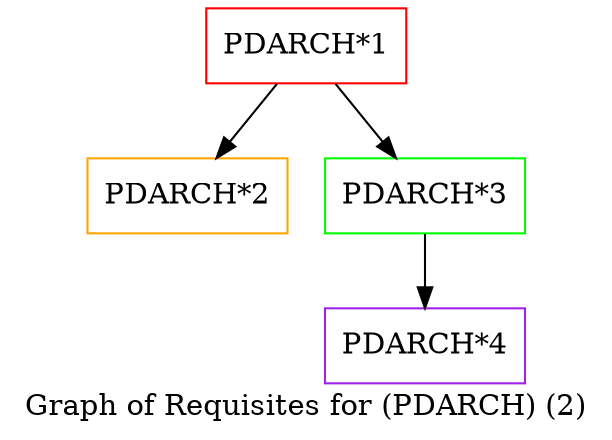 strict digraph "" {
	graph [bb="0,0,286,203",
		label="Graph of Requisites for (PDARCH) (2)",
		lheight=0.21,
		lp="143,11.5",
		lwidth=3.75
	];
	node [label="\N"];
	"PDARCH*1"	[color=red,
		height=0.5,
		pos="143,185",
		shape=box,
		width=1.3333];
	"PDARCH*2"	[color=orange,
		height=0.5,
		pos="86,113",
		shape=box,
		width=1.3333];
	"PDARCH*1" -> "PDARCH*2"	[pos="e,99.928,131.1 128.91,166.7 122.08,158.3 113.74,148.07 106.24,138.86"];
	"PDARCH*3"	[color=green,
		height=0.5,
		pos="200,113",
		shape=box,
		width=1.3333];
	"PDARCH*1" -> "PDARCH*3"	[pos="e,186.07,131.1 157.09,166.7 163.92,158.3 172.26,148.07 179.76,138.86"];
	"PDARCH*4"	[color=purple,
		height=0.5,
		pos="200,41",
		shape=box,
		width=1.3333];
	"PDARCH*3" -> "PDARCH*4"	[pos="e,200,59.104 200,94.697 200,86.983 200,77.712 200,69.112"];
}
